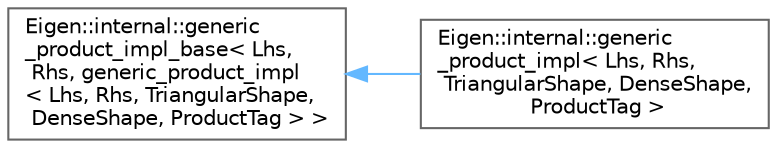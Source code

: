 digraph "Graphical Class Hierarchy"
{
 // LATEX_PDF_SIZE
  bgcolor="transparent";
  edge [fontname=Helvetica,fontsize=10,labelfontname=Helvetica,labelfontsize=10];
  node [fontname=Helvetica,fontsize=10,shape=box,height=0.2,width=0.4];
  rankdir="LR";
  Node0 [id="Node000000",label="Eigen::internal::generic\l_product_impl_base\< Lhs,\l Rhs, generic_product_impl\l\< Lhs, Rhs, TriangularShape,\l DenseShape, ProductTag \> \>",height=0.2,width=0.4,color="grey40", fillcolor="white", style="filled",URL="$structEigen_1_1internal_1_1generic__product__impl__base.html",tooltip=" "];
  Node0 -> Node1 [id="edge863_Node000000_Node000001",dir="back",color="steelblue1",style="solid",tooltip=" "];
  Node1 [id="Node000001",label="Eigen::internal::generic\l_product_impl\< Lhs, Rhs,\l TriangularShape, DenseShape,\l ProductTag \>",height=0.2,width=0.4,color="grey40", fillcolor="white", style="filled",URL="$structEigen_1_1internal_1_1generic__product__impl_3_01Lhs_00_01Rhs_00_01TriangularShape_00_01DenseShape_00_01ProductTag_01_4.html",tooltip=" "];
}
